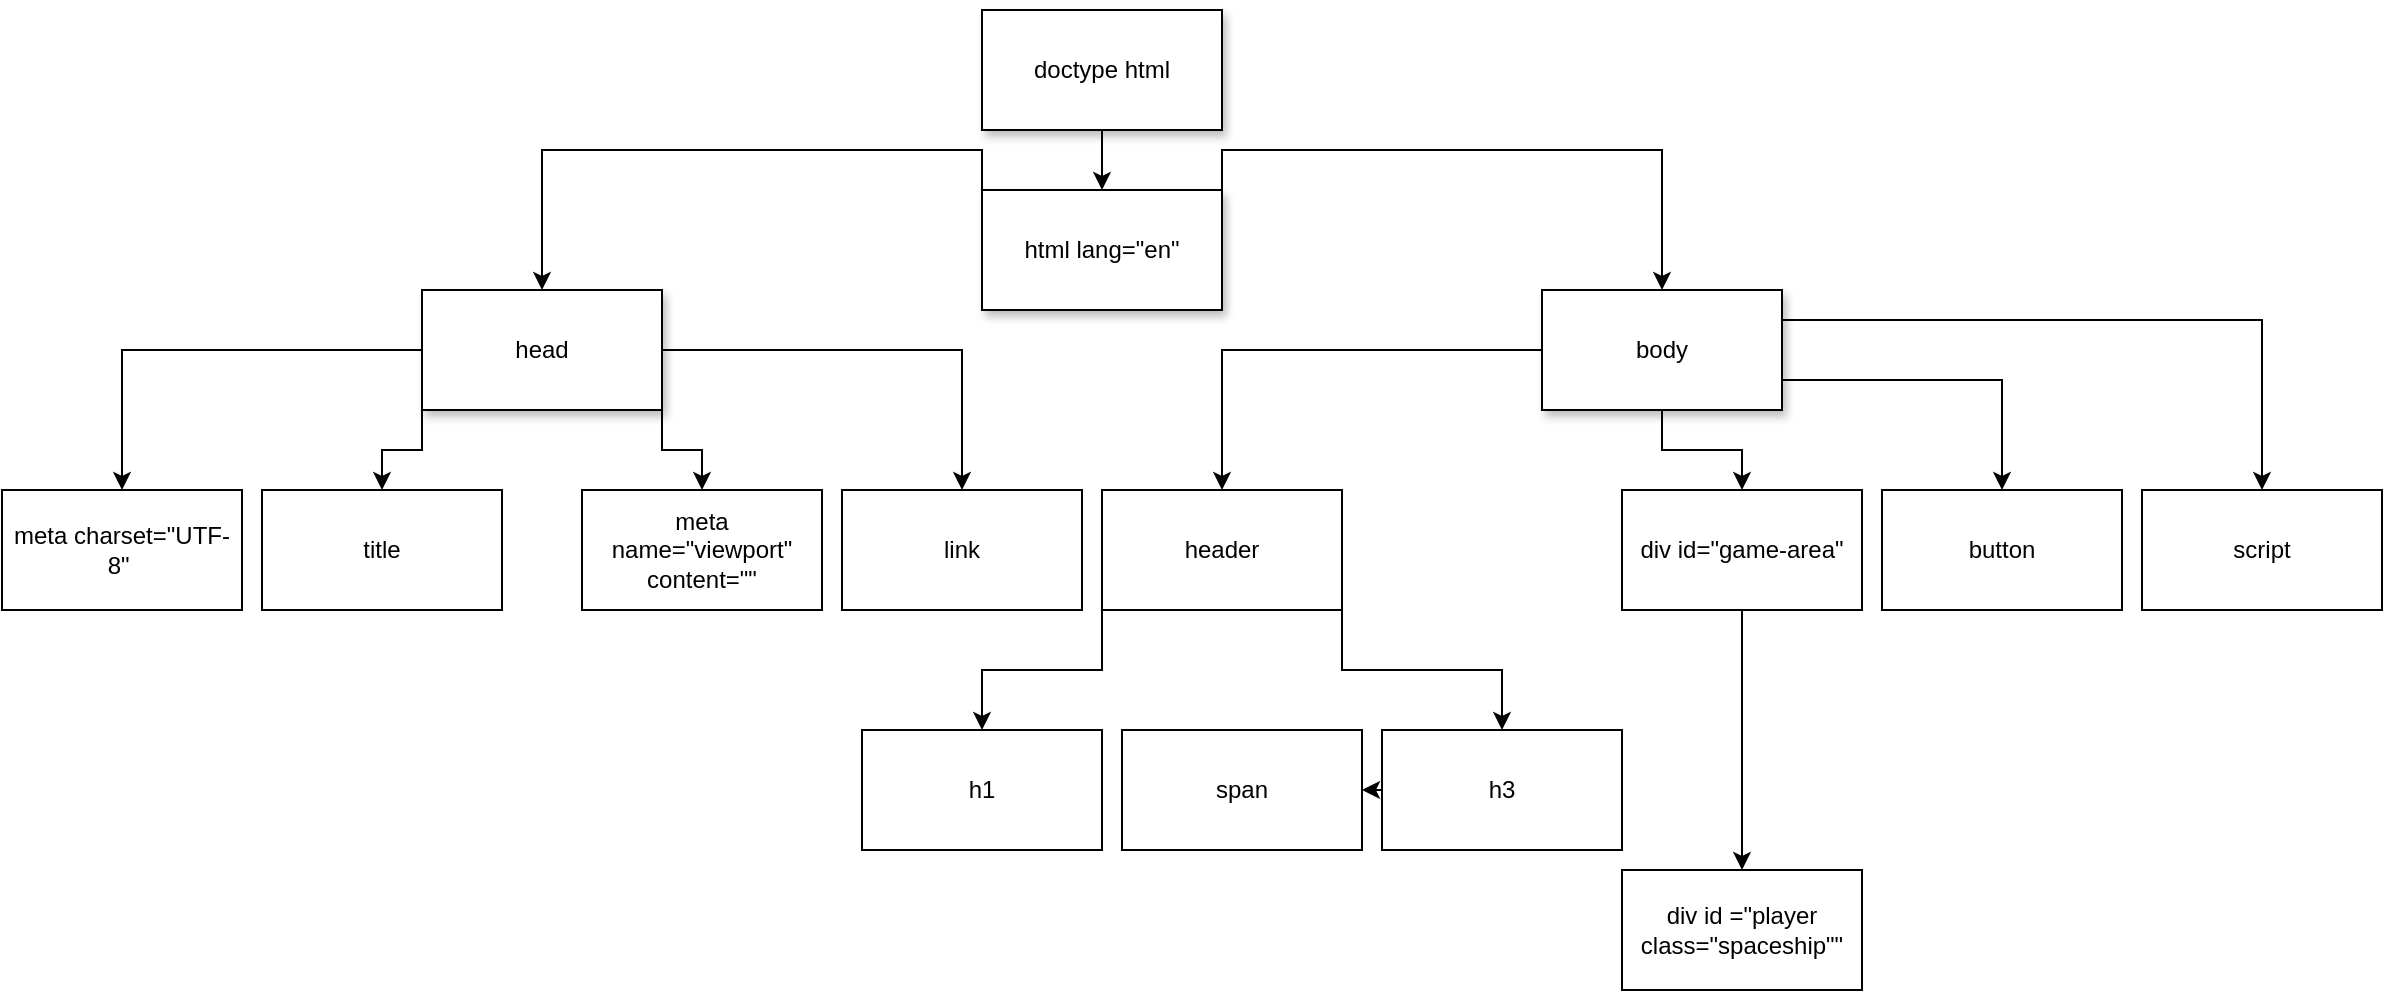 <mxfile version="24.7.7">
  <diagram name="Página-1" id="QkfXeRa_IOI33sMzNhDn">
    <mxGraphModel dx="2096" dy="548" grid="1" gridSize="10" guides="1" tooltips="1" connect="1" arrows="1" fold="1" page="1" pageScale="1" pageWidth="827" pageHeight="1169" math="0" shadow="0">
      <root>
        <mxCell id="0" />
        <mxCell id="1" parent="0" />
        <mxCell id="uBUwtSgOL257emp5PNlk-26" style="edgeStyle=orthogonalEdgeStyle;rounded=0;orthogonalLoop=1;jettySize=auto;html=1;exitX=0.5;exitY=1;exitDx=0;exitDy=0;entryX=0.5;entryY=0;entryDx=0;entryDy=0;" edge="1" parent="1" source="uBUwtSgOL257emp5PNlk-1" target="uBUwtSgOL257emp5PNlk-9">
          <mxGeometry relative="1" as="geometry" />
        </mxCell>
        <mxCell id="uBUwtSgOL257emp5PNlk-1" value="doctype html" style="rounded=0;whiteSpace=wrap;html=1;shadow=1;" vertex="1" parent="1">
          <mxGeometry x="240" y="120" width="120" height="60" as="geometry" />
        </mxCell>
        <mxCell id="uBUwtSgOL257emp5PNlk-30" style="edgeStyle=orthogonalEdgeStyle;rounded=0;orthogonalLoop=1;jettySize=auto;html=1;exitX=0;exitY=0.5;exitDx=0;exitDy=0;entryX=0.5;entryY=0;entryDx=0;entryDy=0;" edge="1" parent="1" source="uBUwtSgOL257emp5PNlk-7" target="uBUwtSgOL257emp5PNlk-10">
          <mxGeometry relative="1" as="geometry" />
        </mxCell>
        <mxCell id="uBUwtSgOL257emp5PNlk-31" style="edgeStyle=orthogonalEdgeStyle;rounded=0;orthogonalLoop=1;jettySize=auto;html=1;exitX=0;exitY=1;exitDx=0;exitDy=0;entryX=0.5;entryY=0;entryDx=0;entryDy=0;" edge="1" parent="1" source="uBUwtSgOL257emp5PNlk-7" target="uBUwtSgOL257emp5PNlk-13">
          <mxGeometry relative="1" as="geometry" />
        </mxCell>
        <mxCell id="uBUwtSgOL257emp5PNlk-33" style="edgeStyle=orthogonalEdgeStyle;rounded=0;orthogonalLoop=1;jettySize=auto;html=1;exitX=1;exitY=1;exitDx=0;exitDy=0;entryX=0.5;entryY=0;entryDx=0;entryDy=0;" edge="1" parent="1" source="uBUwtSgOL257emp5PNlk-7" target="uBUwtSgOL257emp5PNlk-14">
          <mxGeometry relative="1" as="geometry" />
        </mxCell>
        <mxCell id="uBUwtSgOL257emp5PNlk-34" style="edgeStyle=orthogonalEdgeStyle;rounded=0;orthogonalLoop=1;jettySize=auto;html=1;exitX=1;exitY=0.5;exitDx=0;exitDy=0;entryX=0.5;entryY=0;entryDx=0;entryDy=0;" edge="1" parent="1" source="uBUwtSgOL257emp5PNlk-7" target="uBUwtSgOL257emp5PNlk-12">
          <mxGeometry relative="1" as="geometry" />
        </mxCell>
        <mxCell id="uBUwtSgOL257emp5PNlk-7" value="head" style="rounded=0;whiteSpace=wrap;html=1;shadow=1;" vertex="1" parent="1">
          <mxGeometry x="-40" y="260" width="120" height="60" as="geometry" />
        </mxCell>
        <mxCell id="uBUwtSgOL257emp5PNlk-35" style="edgeStyle=orthogonalEdgeStyle;rounded=0;orthogonalLoop=1;jettySize=auto;html=1;exitX=0;exitY=0.5;exitDx=0;exitDy=0;entryX=0.5;entryY=0;entryDx=0;entryDy=0;" edge="1" parent="1" source="uBUwtSgOL257emp5PNlk-8" target="uBUwtSgOL257emp5PNlk-17">
          <mxGeometry relative="1" as="geometry" />
        </mxCell>
        <mxCell id="uBUwtSgOL257emp5PNlk-40" style="edgeStyle=orthogonalEdgeStyle;rounded=0;orthogonalLoop=1;jettySize=auto;html=1;exitX=0.5;exitY=1;exitDx=0;exitDy=0;entryX=0.5;entryY=0;entryDx=0;entryDy=0;" edge="1" parent="1" source="uBUwtSgOL257emp5PNlk-8" target="uBUwtSgOL257emp5PNlk-16">
          <mxGeometry relative="1" as="geometry" />
        </mxCell>
        <mxCell id="uBUwtSgOL257emp5PNlk-41" style="edgeStyle=orthogonalEdgeStyle;rounded=0;orthogonalLoop=1;jettySize=auto;html=1;exitX=1;exitY=0.75;exitDx=0;exitDy=0;entryX=0.5;entryY=0;entryDx=0;entryDy=0;" edge="1" parent="1" source="uBUwtSgOL257emp5PNlk-8" target="uBUwtSgOL257emp5PNlk-15">
          <mxGeometry relative="1" as="geometry" />
        </mxCell>
        <mxCell id="uBUwtSgOL257emp5PNlk-42" style="edgeStyle=orthogonalEdgeStyle;rounded=0;orthogonalLoop=1;jettySize=auto;html=1;exitX=1;exitY=0.25;exitDx=0;exitDy=0;entryX=0.5;entryY=0;entryDx=0;entryDy=0;" edge="1" parent="1" source="uBUwtSgOL257emp5PNlk-8" target="uBUwtSgOL257emp5PNlk-11">
          <mxGeometry relative="1" as="geometry" />
        </mxCell>
        <mxCell id="uBUwtSgOL257emp5PNlk-8" value="body" style="rounded=0;whiteSpace=wrap;html=1;shadow=1;" vertex="1" parent="1">
          <mxGeometry x="520" y="260" width="120" height="60" as="geometry" />
        </mxCell>
        <mxCell id="uBUwtSgOL257emp5PNlk-28" style="edgeStyle=orthogonalEdgeStyle;rounded=0;orthogonalLoop=1;jettySize=auto;html=1;exitX=0;exitY=0;exitDx=0;exitDy=0;entryX=0.5;entryY=0;entryDx=0;entryDy=0;" edge="1" parent="1" source="uBUwtSgOL257emp5PNlk-9" target="uBUwtSgOL257emp5PNlk-7">
          <mxGeometry relative="1" as="geometry" />
        </mxCell>
        <mxCell id="uBUwtSgOL257emp5PNlk-29" style="edgeStyle=orthogonalEdgeStyle;rounded=0;orthogonalLoop=1;jettySize=auto;html=1;exitX=1;exitY=0;exitDx=0;exitDy=0;entryX=0.5;entryY=0;entryDx=0;entryDy=0;" edge="1" parent="1" source="uBUwtSgOL257emp5PNlk-9" target="uBUwtSgOL257emp5PNlk-8">
          <mxGeometry relative="1" as="geometry" />
        </mxCell>
        <mxCell id="uBUwtSgOL257emp5PNlk-9" value="html lang=&quot;en&quot;" style="rounded=0;whiteSpace=wrap;html=1;shadow=1;" vertex="1" parent="1">
          <mxGeometry x="240" y="210" width="120" height="60" as="geometry" />
        </mxCell>
        <mxCell id="uBUwtSgOL257emp5PNlk-10" value="meta charset=&quot;UTF-8&quot;&amp;nbsp;" style="rounded=0;whiteSpace=wrap;html=1;" vertex="1" parent="1">
          <mxGeometry x="-250" y="360" width="120" height="60" as="geometry" />
        </mxCell>
        <mxCell id="uBUwtSgOL257emp5PNlk-11" value="script" style="rounded=0;whiteSpace=wrap;html=1;" vertex="1" parent="1">
          <mxGeometry x="820" y="360" width="120" height="60" as="geometry" />
        </mxCell>
        <mxCell id="uBUwtSgOL257emp5PNlk-12" value="link" style="rounded=0;whiteSpace=wrap;html=1;" vertex="1" parent="1">
          <mxGeometry x="170" y="360" width="120" height="60" as="geometry" />
        </mxCell>
        <mxCell id="uBUwtSgOL257emp5PNlk-13" value="title" style="rounded=0;whiteSpace=wrap;html=1;" vertex="1" parent="1">
          <mxGeometry x="-120" y="360" width="120" height="60" as="geometry" />
        </mxCell>
        <mxCell id="uBUwtSgOL257emp5PNlk-14" value="meta name=&quot;viewport&quot;&lt;div&gt;content=&quot;&quot;&lt;/div&gt;" style="rounded=0;whiteSpace=wrap;html=1;" vertex="1" parent="1">
          <mxGeometry x="40" y="360" width="120" height="60" as="geometry" />
        </mxCell>
        <mxCell id="uBUwtSgOL257emp5PNlk-15" value="button" style="rounded=0;whiteSpace=wrap;html=1;" vertex="1" parent="1">
          <mxGeometry x="690" y="360" width="120" height="60" as="geometry" />
        </mxCell>
        <mxCell id="uBUwtSgOL257emp5PNlk-38" style="edgeStyle=orthogonalEdgeStyle;rounded=0;orthogonalLoop=1;jettySize=auto;html=1;exitX=0.5;exitY=1;exitDx=0;exitDy=0;entryX=0.5;entryY=0;entryDx=0;entryDy=0;" edge="1" parent="1" source="uBUwtSgOL257emp5PNlk-16" target="uBUwtSgOL257emp5PNlk-22">
          <mxGeometry relative="1" as="geometry" />
        </mxCell>
        <mxCell id="uBUwtSgOL257emp5PNlk-16" value="div id=&quot;game-area&quot;" style="rounded=0;whiteSpace=wrap;html=1;" vertex="1" parent="1">
          <mxGeometry x="560" y="360" width="120" height="60" as="geometry" />
        </mxCell>
        <mxCell id="uBUwtSgOL257emp5PNlk-36" style="edgeStyle=orthogonalEdgeStyle;rounded=0;orthogonalLoop=1;jettySize=auto;html=1;exitX=0;exitY=1;exitDx=0;exitDy=0;entryX=0.5;entryY=0;entryDx=0;entryDy=0;" edge="1" parent="1" source="uBUwtSgOL257emp5PNlk-17" target="uBUwtSgOL257emp5PNlk-19">
          <mxGeometry relative="1" as="geometry" />
        </mxCell>
        <mxCell id="uBUwtSgOL257emp5PNlk-37" style="edgeStyle=orthogonalEdgeStyle;rounded=0;orthogonalLoop=1;jettySize=auto;html=1;exitX=1;exitY=1;exitDx=0;exitDy=0;entryX=0.5;entryY=0;entryDx=0;entryDy=0;" edge="1" parent="1" source="uBUwtSgOL257emp5PNlk-17" target="uBUwtSgOL257emp5PNlk-18">
          <mxGeometry relative="1" as="geometry" />
        </mxCell>
        <mxCell id="uBUwtSgOL257emp5PNlk-17" value="&lt;div style=&quot;text-align: center;&quot;&gt;&lt;span style=&quot;text-align: start; background-color: initial;&quot;&gt;header&lt;/span&gt;&lt;span style=&quot;color: rgba(0, 0, 0, 0); font-family: monospace; font-size: 0px; text-align: start; text-wrap: nowrap; background-color: initial;&quot;&gt;3CmxGraphModel%3E%3Croot%3E%3CmxCell%20id%3D%220%22%2F%3E%3CmxCell%20id%3D%221%22%20parent%3D%220%22%2F%3E%3CmxCell%20id%3D%222%22%20value%3D%22%22%20style%3D%22rounded%3D0%3BwhiteSpace%3Dwrap%3Bhtml%3D1%3B%22%20vertex%3D%221%22%20parent%3D%221%22%3E%3CmxGeometry%20x%3D%22640%22%20y%3D%22350%22%20width%3D%22120%22%20height%3D%2260%22%20as%3D%22geometry%22%2F%3E%3C%2FmxCell%3E%3C%2Froot%3E%3C%2FmxGraphModel%3heade&lt;/span&gt;&lt;/div&gt;" style="rounded=0;whiteSpace=wrap;html=1;" vertex="1" parent="1">
          <mxGeometry x="300" y="360" width="120" height="60" as="geometry" />
        </mxCell>
        <mxCell id="uBUwtSgOL257emp5PNlk-44" style="edgeStyle=orthogonalEdgeStyle;rounded=0;orthogonalLoop=1;jettySize=auto;html=1;exitX=0;exitY=0.5;exitDx=0;exitDy=0;entryX=1;entryY=0.5;entryDx=0;entryDy=0;" edge="1" parent="1" source="uBUwtSgOL257emp5PNlk-18" target="uBUwtSgOL257emp5PNlk-21">
          <mxGeometry relative="1" as="geometry" />
        </mxCell>
        <mxCell id="uBUwtSgOL257emp5PNlk-18" value="h3" style="rounded=0;whiteSpace=wrap;html=1;" vertex="1" parent="1">
          <mxGeometry x="440" y="480" width="120" height="60" as="geometry" />
        </mxCell>
        <mxCell id="uBUwtSgOL257emp5PNlk-19" value="h1" style="rounded=0;whiteSpace=wrap;html=1;" vertex="1" parent="1">
          <mxGeometry x="180" y="480" width="120" height="60" as="geometry" />
        </mxCell>
        <mxCell id="uBUwtSgOL257emp5PNlk-20" style="edgeStyle=orthogonalEdgeStyle;rounded=0;orthogonalLoop=1;jettySize=auto;html=1;exitX=0.5;exitY=1;exitDx=0;exitDy=0;" edge="1" parent="1" source="uBUwtSgOL257emp5PNlk-18" target="uBUwtSgOL257emp5PNlk-18">
          <mxGeometry relative="1" as="geometry" />
        </mxCell>
        <mxCell id="uBUwtSgOL257emp5PNlk-21" value="span" style="rounded=0;whiteSpace=wrap;html=1;" vertex="1" parent="1">
          <mxGeometry x="310" y="480" width="120" height="60" as="geometry" />
        </mxCell>
        <mxCell id="uBUwtSgOL257emp5PNlk-22" value="div id =&quot;player class=&quot;spaceship&quot;&quot;" style="rounded=0;whiteSpace=wrap;html=1;" vertex="1" parent="1">
          <mxGeometry x="560" y="550" width="120" height="60" as="geometry" />
        </mxCell>
      </root>
    </mxGraphModel>
  </diagram>
</mxfile>
